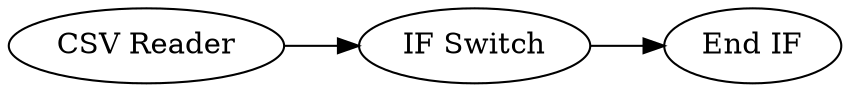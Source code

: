 digraph {
	3 -> 1
	1 -> 2
	1 [label="IF Switch"]
	3 [label="CSV Reader"]
	2 [label="End IF"]
	rankdir=LR
}
